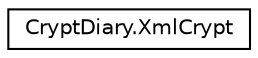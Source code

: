 digraph "Graphical Class Hierarchy"
{
  edge [fontname="Helvetica",fontsize="10",labelfontname="Helvetica",labelfontsize="10"];
  node [fontname="Helvetica",fontsize="10",shape=record];
  rankdir="LR";
  Node1 [label="CryptDiary.XmlCrypt",height=0.2,width=0.4,color="black", fillcolor="white", style="filled",URL="$class_crypt_diary_1_1_xml_crypt.html"];
}
